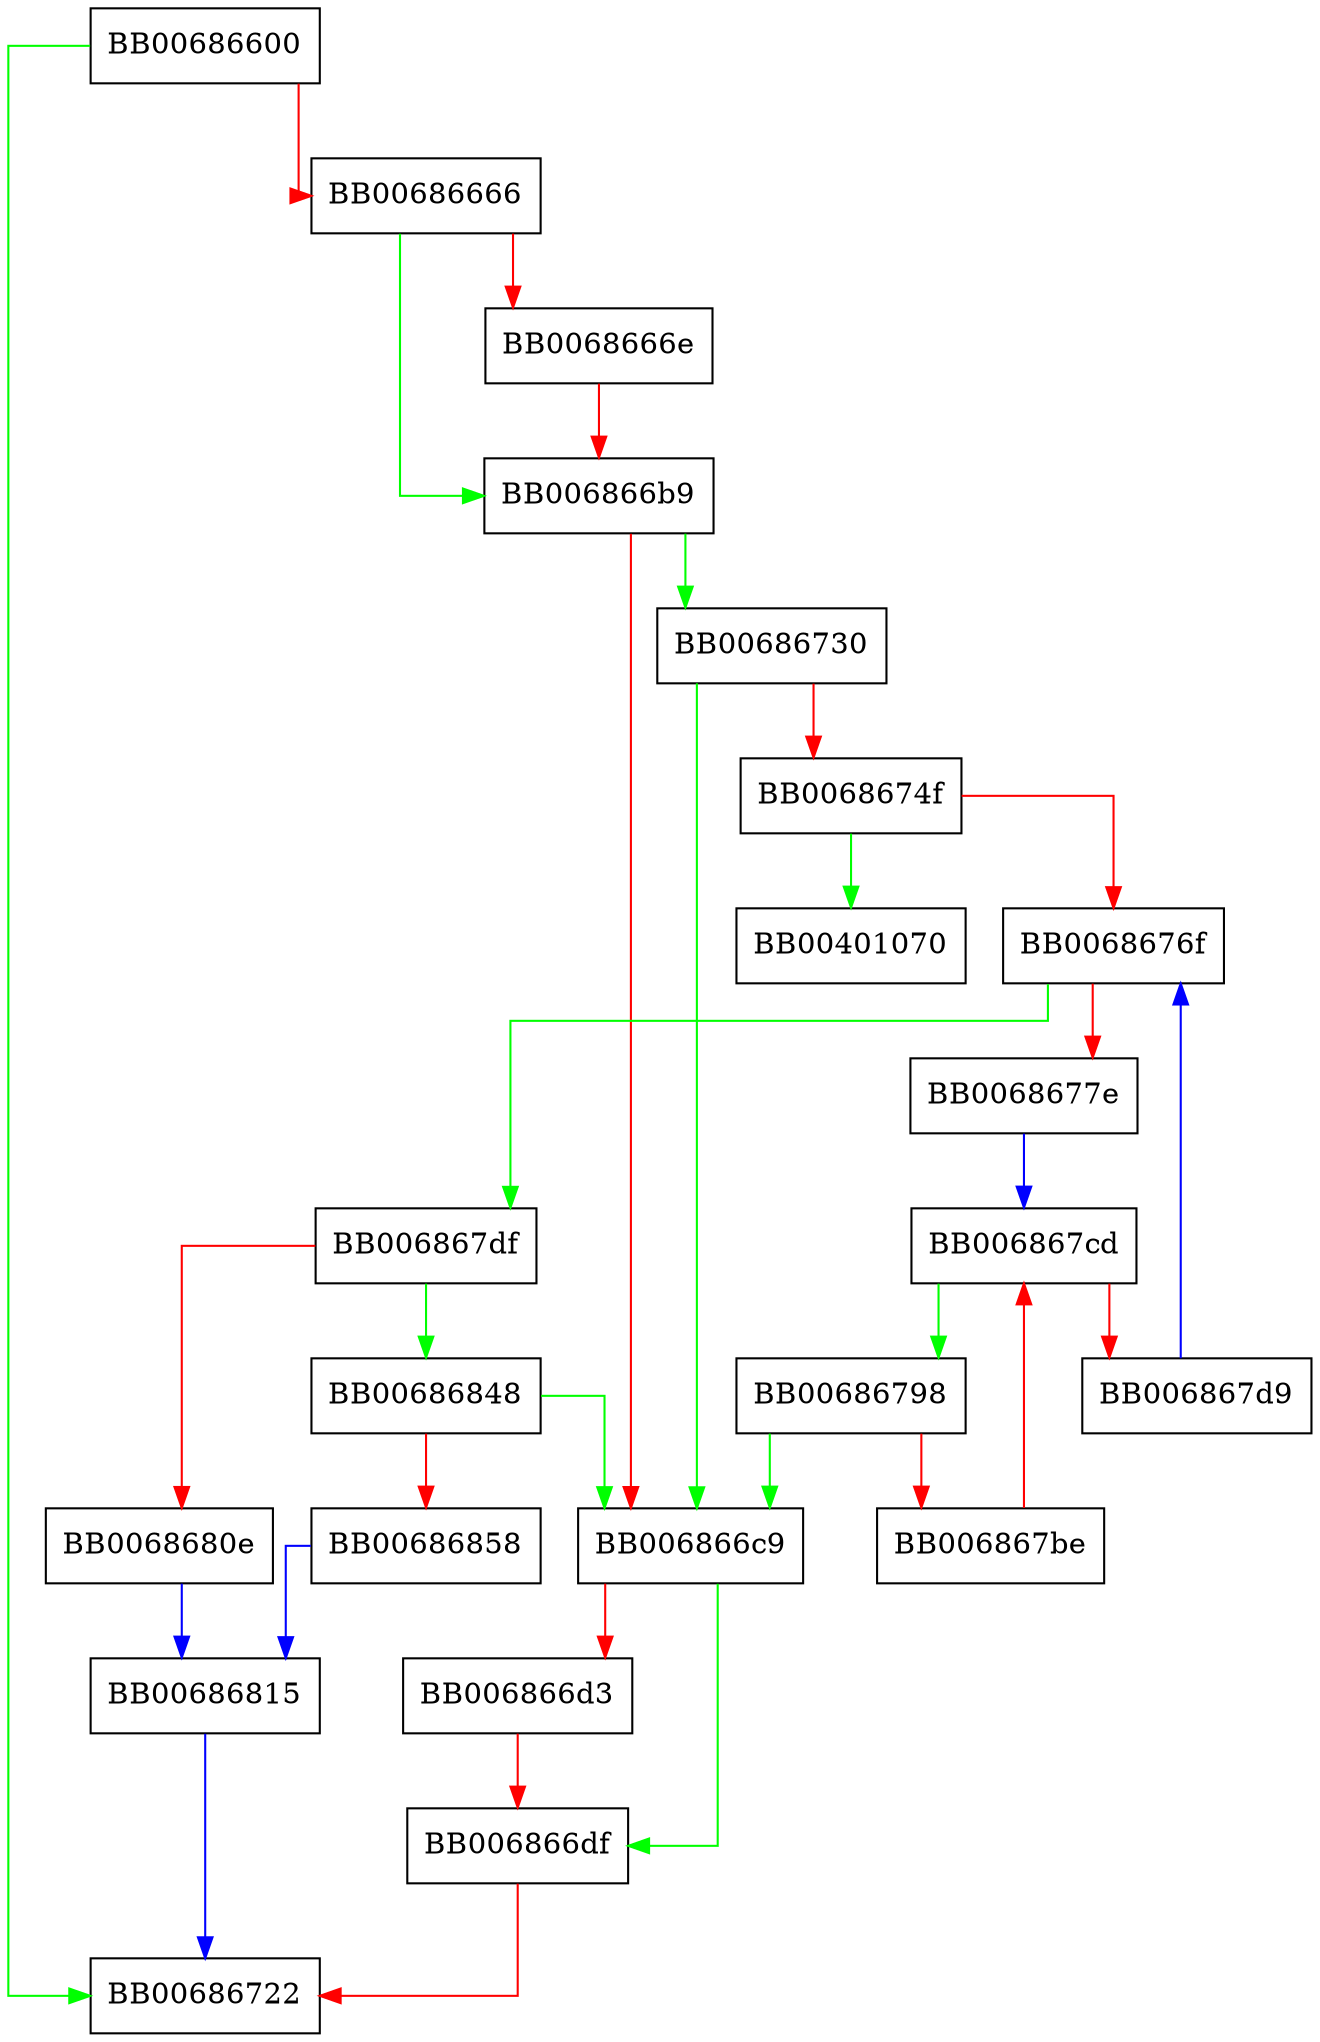 digraph x509_name_ex_d2i {
  node [shape="box"];
  graph [splines=ortho];
  BB00686600 -> BB00686722 [color="green"];
  BB00686600 -> BB00686666 [color="red"];
  BB00686666 -> BB006866b9 [color="green"];
  BB00686666 -> BB0068666e [color="red"];
  BB0068666e -> BB006866b9 [color="red"];
  BB006866b9 -> BB00686730 [color="green"];
  BB006866b9 -> BB006866c9 [color="red"];
  BB006866c9 -> BB006866df [color="green"];
  BB006866c9 -> BB006866d3 [color="red"];
  BB006866d3 -> BB006866df [color="red"];
  BB006866df -> BB00686722 [color="red"];
  BB00686730 -> BB006866c9 [color="green"];
  BB00686730 -> BB0068674f [color="red"];
  BB0068674f -> BB00401070 [color="green"];
  BB0068674f -> BB0068676f [color="red"];
  BB0068676f -> BB006867df [color="green"];
  BB0068676f -> BB0068677e [color="red"];
  BB0068677e -> BB006867cd [color="blue"];
  BB00686798 -> BB006866c9 [color="green"];
  BB00686798 -> BB006867be [color="red"];
  BB006867be -> BB006867cd [color="red"];
  BB006867cd -> BB00686798 [color="green"];
  BB006867cd -> BB006867d9 [color="red"];
  BB006867d9 -> BB0068676f [color="blue"];
  BB006867df -> BB00686848 [color="green"];
  BB006867df -> BB0068680e [color="red"];
  BB0068680e -> BB00686815 [color="blue"];
  BB00686815 -> BB00686722 [color="blue"];
  BB00686848 -> BB006866c9 [color="green"];
  BB00686848 -> BB00686858 [color="red"];
  BB00686858 -> BB00686815 [color="blue"];
}